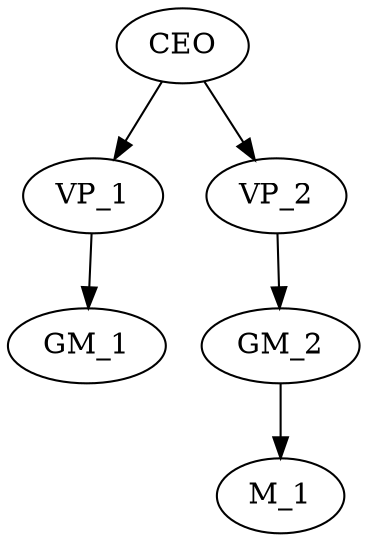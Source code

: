 digraph tree {
    "CEO";
    "VP_1";
    "GM_1";
    "VP_2";
    "GM_2";
    "M_1";
    "CEO" -> "VP_1";
    "CEO" -> "VP_2";
    "VP_1" -> "GM_1";
    "VP_2" -> "GM_2";
    "GM_2" -> "M_1";
}
